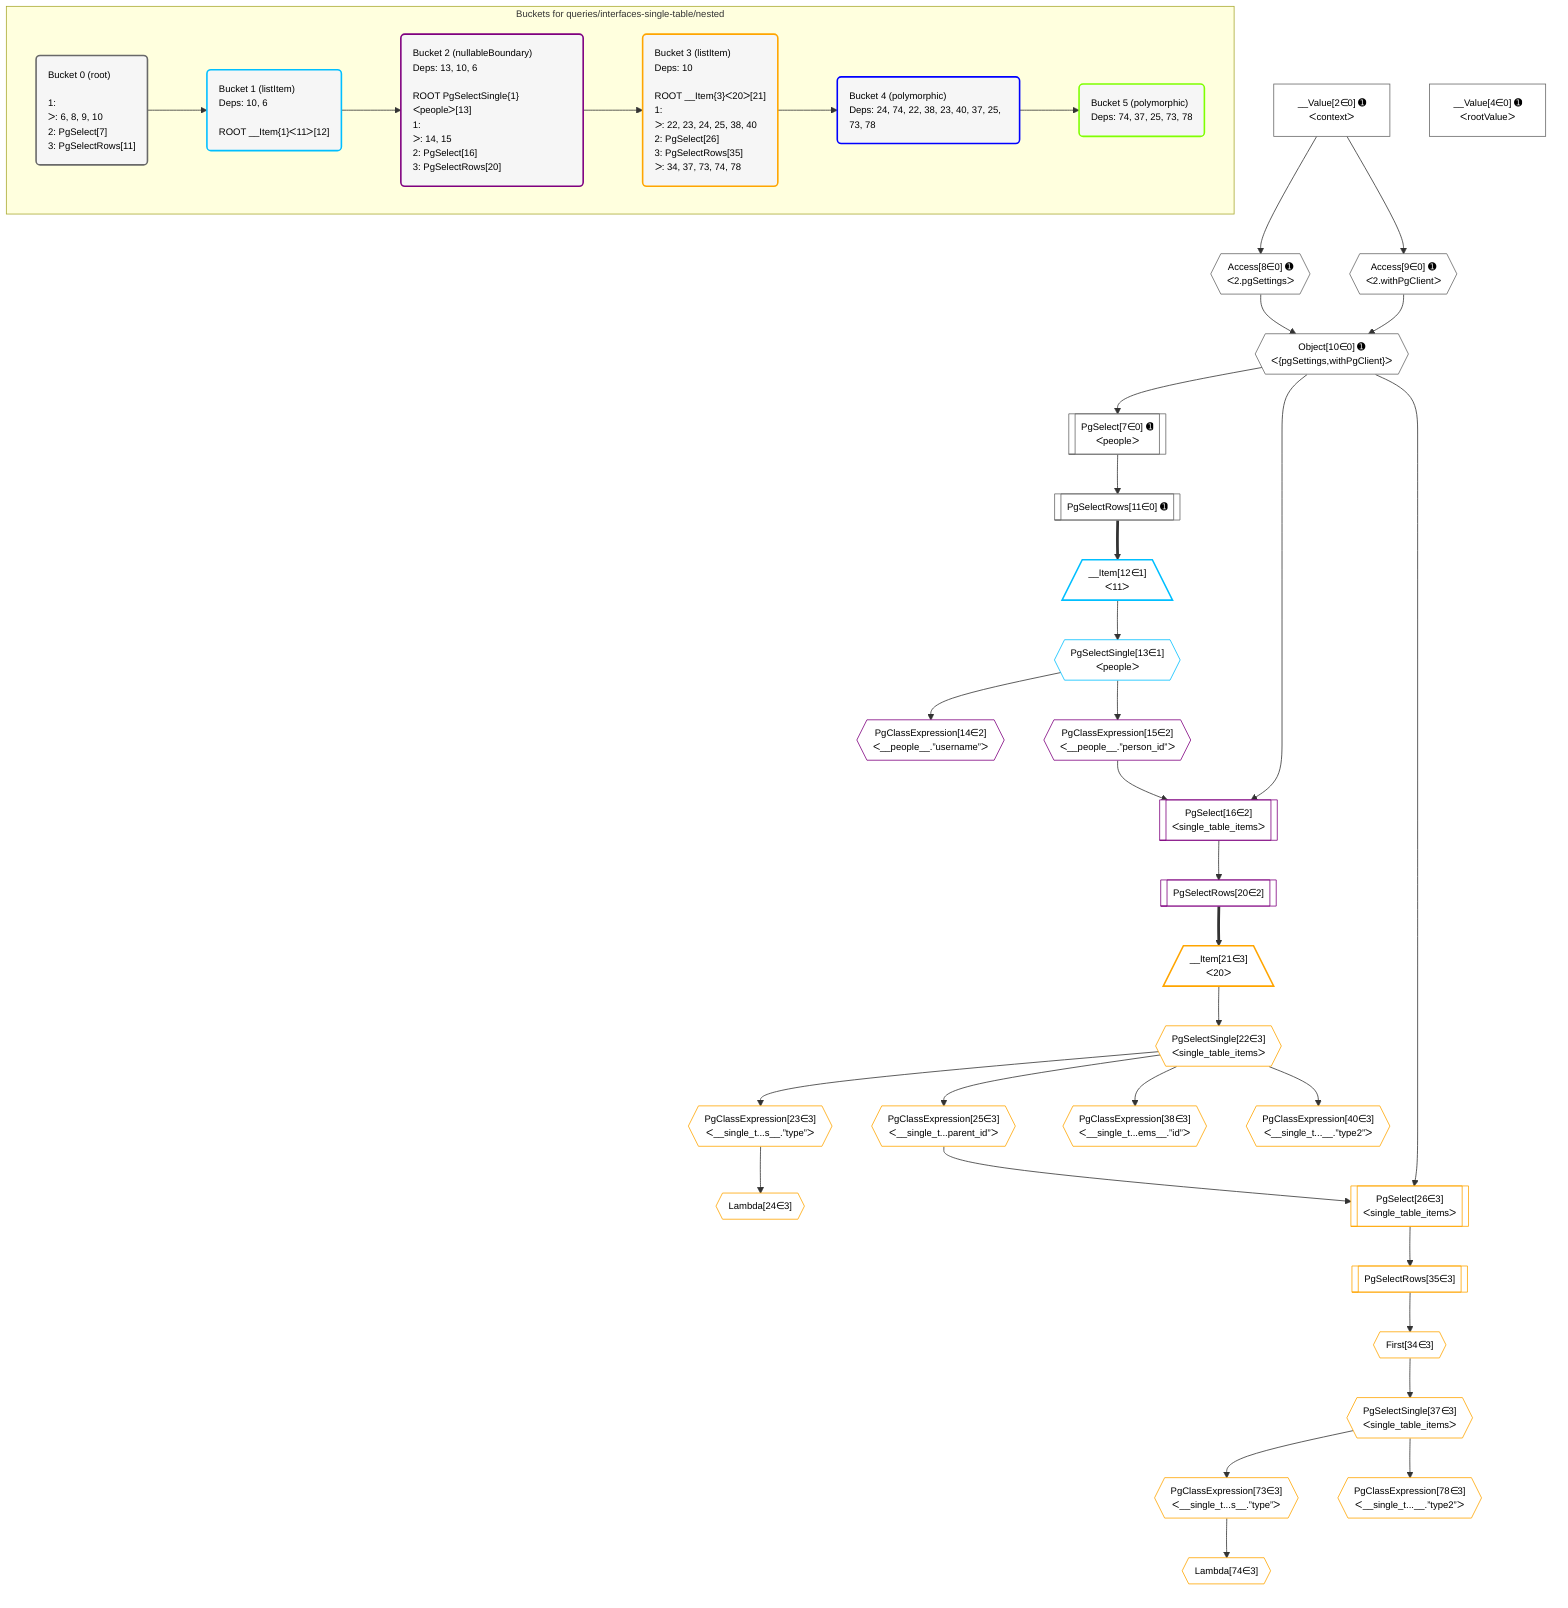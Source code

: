 %%{init: {'themeVariables': { 'fontSize': '12px'}}}%%
graph TD
    classDef path fill:#eee,stroke:#000,color:#000
    classDef plan fill:#fff,stroke-width:1px,color:#000
    classDef itemplan fill:#fff,stroke-width:2px,color:#000
    classDef unbatchedplan fill:#dff,stroke-width:1px,color:#000
    classDef sideeffectplan fill:#fcc,stroke-width:2px,color:#000
    classDef bucket fill:#f6f6f6,color:#000,stroke-width:2px,text-align:left

    subgraph "Buckets for queries/interfaces-single-table/nested"
    Bucket0("Bucket 0 (root)<br /><br />1: <br />ᐳ: 6, 8, 9, 10<br />2: PgSelect[7]<br />3: PgSelectRows[11]"):::bucket
    Bucket1("Bucket 1 (listItem)<br />Deps: 10, 6<br /><br />ROOT __Item{1}ᐸ11ᐳ[12]"):::bucket
    Bucket2("Bucket 2 (nullableBoundary)<br />Deps: 13, 10, 6<br /><br />ROOT PgSelectSingle{1}ᐸpeopleᐳ[13]<br />1: <br />ᐳ: 14, 15<br />2: PgSelect[16]<br />3: PgSelectRows[20]"):::bucket
    Bucket3("Bucket 3 (listItem)<br />Deps: 10<br /><br />ROOT __Item{3}ᐸ20ᐳ[21]<br />1: <br />ᐳ: 22, 23, 24, 25, 38, 40<br />2: PgSelect[26]<br />3: PgSelectRows[35]<br />ᐳ: 34, 37, 73, 74, 78"):::bucket
    Bucket4("Bucket 4 (polymorphic)<br />Deps: 24, 74, 22, 38, 23, 40, 37, 25, 73, 78"):::bucket
    Bucket5("Bucket 5 (polymorphic)<br />Deps: 74, 37, 25, 73, 78"):::bucket
    end
    Bucket0 --> Bucket1
    Bucket1 --> Bucket2
    Bucket2 --> Bucket3
    Bucket3 --> Bucket4
    Bucket4 --> Bucket5

    %% plan dependencies
    PgSelect7[["PgSelect[7∈0] ➊<br />ᐸpeopleᐳ"]]:::plan
    Object10{{"Object[10∈0] ➊<br />ᐸ{pgSettings,withPgClient}ᐳ"}}:::plan
    Object10 --> PgSelect7
    Access8{{"Access[8∈0] ➊<br />ᐸ2.pgSettingsᐳ"}}:::plan
    Access9{{"Access[9∈0] ➊<br />ᐸ2.withPgClientᐳ"}}:::plan
    Access8 & Access9 --> Object10
    __Value2["__Value[2∈0] ➊<br />ᐸcontextᐳ"]:::plan
    __Value2 --> Access8
    __Value2 --> Access9
    PgSelectRows11[["PgSelectRows[11∈0] ➊"]]:::plan
    PgSelect7 --> PgSelectRows11
    __Value4["__Value[4∈0] ➊<br />ᐸrootValueᐳ"]:::plan
    __Item12[/"__Item[12∈1]<br />ᐸ11ᐳ"\]:::itemplan
    PgSelectRows11 ==> __Item12
    PgSelectSingle13{{"PgSelectSingle[13∈1]<br />ᐸpeopleᐳ"}}:::plan
    __Item12 --> PgSelectSingle13
    PgSelect16[["PgSelect[16∈2]<br />ᐸsingle_table_itemsᐳ"]]:::plan
    PgClassExpression15{{"PgClassExpression[15∈2]<br />ᐸ__people__.”person_id”ᐳ"}}:::plan
    Object10 & PgClassExpression15 --> PgSelect16
    PgClassExpression14{{"PgClassExpression[14∈2]<br />ᐸ__people__.”username”ᐳ"}}:::plan
    PgSelectSingle13 --> PgClassExpression14
    PgSelectSingle13 --> PgClassExpression15
    PgSelectRows20[["PgSelectRows[20∈2]"]]:::plan
    PgSelect16 --> PgSelectRows20
    PgSelect26[["PgSelect[26∈3]<br />ᐸsingle_table_itemsᐳ"]]:::plan
    PgClassExpression25{{"PgClassExpression[25∈3]<br />ᐸ__single_t...parent_id”ᐳ"}}:::plan
    Object10 & PgClassExpression25 --> PgSelect26
    __Item21[/"__Item[21∈3]<br />ᐸ20ᐳ"\]:::itemplan
    PgSelectRows20 ==> __Item21
    PgSelectSingle22{{"PgSelectSingle[22∈3]<br />ᐸsingle_table_itemsᐳ"}}:::plan
    __Item21 --> PgSelectSingle22
    PgClassExpression23{{"PgClassExpression[23∈3]<br />ᐸ__single_t...s__.”type”ᐳ"}}:::plan
    PgSelectSingle22 --> PgClassExpression23
    Lambda24{{"Lambda[24∈3]"}}:::plan
    PgClassExpression23 --> Lambda24
    PgSelectSingle22 --> PgClassExpression25
    First34{{"First[34∈3]"}}:::plan
    PgSelectRows35[["PgSelectRows[35∈3]"]]:::plan
    PgSelectRows35 --> First34
    PgSelect26 --> PgSelectRows35
    PgSelectSingle37{{"PgSelectSingle[37∈3]<br />ᐸsingle_table_itemsᐳ"}}:::plan
    First34 --> PgSelectSingle37
    PgClassExpression38{{"PgClassExpression[38∈3]<br />ᐸ__single_t...ems__.”id”ᐳ"}}:::plan
    PgSelectSingle22 --> PgClassExpression38
    PgClassExpression40{{"PgClassExpression[40∈3]<br />ᐸ__single_t...__.”type2”ᐳ"}}:::plan
    PgSelectSingle22 --> PgClassExpression40
    PgClassExpression73{{"PgClassExpression[73∈3]<br />ᐸ__single_t...s__.”type”ᐳ"}}:::plan
    PgSelectSingle37 --> PgClassExpression73
    Lambda74{{"Lambda[74∈3]"}}:::plan
    PgClassExpression73 --> Lambda74
    PgClassExpression78{{"PgClassExpression[78∈3]<br />ᐸ__single_t...__.”type2”ᐳ"}}:::plan
    PgSelectSingle37 --> PgClassExpression78

    %% define steps
    classDef bucket0 stroke:#696969
    class Bucket0,__Value2,__Value4,PgSelect7,Access8,Access9,Object10,PgSelectRows11 bucket0
    classDef bucket1 stroke:#00bfff
    class Bucket1,__Item12,PgSelectSingle13 bucket1
    classDef bucket2 stroke:#7f007f
    class Bucket2,PgClassExpression14,PgClassExpression15,PgSelect16,PgSelectRows20 bucket2
    classDef bucket3 stroke:#ffa500
    class Bucket3,__Item21,PgSelectSingle22,PgClassExpression23,Lambda24,PgClassExpression25,PgSelect26,First34,PgSelectRows35,PgSelectSingle37,PgClassExpression38,PgClassExpression40,PgClassExpression73,Lambda74,PgClassExpression78 bucket3
    classDef bucket4 stroke:#0000ff
    class Bucket4 bucket4
    classDef bucket5 stroke:#7fff00
    class Bucket5 bucket5